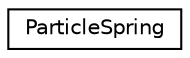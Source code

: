 digraph G
{
  edge [fontname="Helvetica",fontsize="10",labelfontname="Helvetica",labelfontsize="10"];
  node [fontname="Helvetica",fontsize="10",shape=record];
  rankdir=LR;
  Node1 [label="ParticleSpring",height=0.2,width=0.4,color="black", fillcolor="white", style="filled",URL="$d5/da1/structParticleSpring.html"];
}
